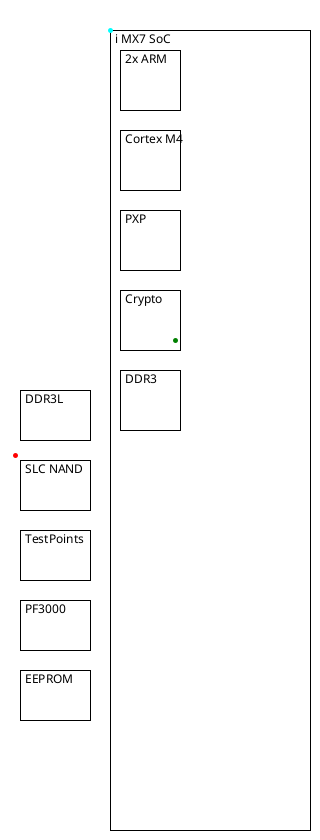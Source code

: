 {
  "sha1": "enzvqb9oiwfm7kjru0wxwymww16t789",
  "insertion": {
    "when": "2024-06-01T09:03:04.792Z",
    "user": "plantuml@gmail.com"
  }
}
@startwire

move(0, 360)
*DDR3L [70x50]
*SLC_NAND [70x50]
*TestPoints [70x50]
*PF3000 [70x50]
*EEPROM [70x50]

--

*i_MX7_SoC [200x800]
	*2x_ARM [60x60]
	*Cortex_M4 [60x60]
	*PXP [60x60]
	*Crypto [60x60]
	*DDR3 [60x60]

spot SLC_NAND(-5, -5)
spot i_MX7_SoC.Crypto(100%-5, 50%+20) #green
spot i_MX7_SoC #00FFFF
	
@endwire
